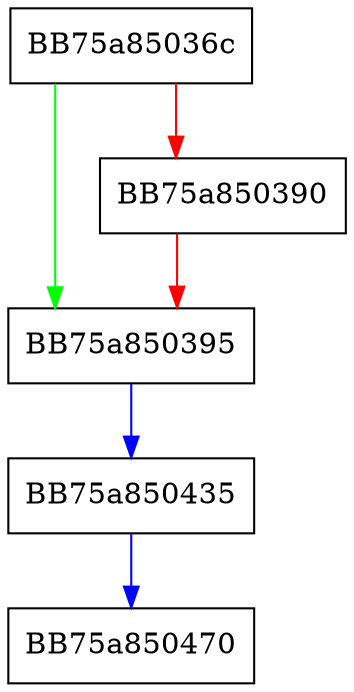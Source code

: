 digraph CreateInstance {
  node [shape="box"];
  graph [splines=ortho];
  BB75a85036c -> BB75a850395 [color="green"];
  BB75a85036c -> BB75a850390 [color="red"];
  BB75a850390 -> BB75a850395 [color="red"];
  BB75a850395 -> BB75a850435 [color="blue"];
  BB75a850435 -> BB75a850470 [color="blue"];
}